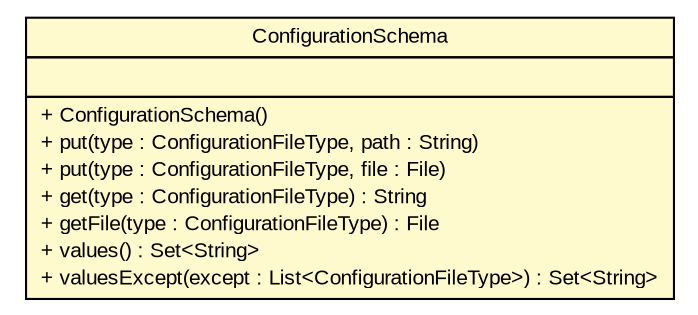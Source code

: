 #!/usr/local/bin/dot
#
# Class diagram 
# Generated by UMLGraph version R5_6-24-gf6e263 (http://www.umlgraph.org/)
#

digraph G {
	edge [fontname="arial",fontsize=10,labelfontname="arial",labelfontsize=10];
	node [fontname="arial",fontsize=10,shape=plaintext];
	nodesep=0.25;
	ranksep=0.5;
	// gov.sandia.cf.application.configuration.ConfigurationSchema
	c66361 [label=<<table title="gov.sandia.cf.application.configuration.ConfigurationSchema" border="0" cellborder="1" cellspacing="0" cellpadding="2" port="p" bgcolor="lemonChiffon" href="./ConfigurationSchema.html">
		<tr><td><table border="0" cellspacing="0" cellpadding="1">
<tr><td align="center" balign="center"> ConfigurationSchema </td></tr>
		</table></td></tr>
		<tr><td><table border="0" cellspacing="0" cellpadding="1">
<tr><td align="left" balign="left">  </td></tr>
		</table></td></tr>
		<tr><td><table border="0" cellspacing="0" cellpadding="1">
<tr><td align="left" balign="left"> + ConfigurationSchema() </td></tr>
<tr><td align="left" balign="left"> + put(type : ConfigurationFileType, path : String) </td></tr>
<tr><td align="left" balign="left"> + put(type : ConfigurationFileType, file : File) </td></tr>
<tr><td align="left" balign="left"> + get(type : ConfigurationFileType) : String </td></tr>
<tr><td align="left" balign="left"> + getFile(type : ConfigurationFileType) : File </td></tr>
<tr><td align="left" balign="left"> + values() : Set&lt;String&gt; </td></tr>
<tr><td align="left" balign="left"> + valuesExcept(except : List&lt;ConfigurationFileType&gt;) : Set&lt;String&gt; </td></tr>
		</table></td></tr>
		</table>>, URL="./ConfigurationSchema.html", fontname="arial", fontcolor="black", fontsize=10.0];
}

